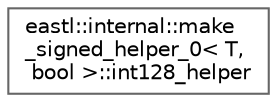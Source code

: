 digraph "类继承关系图"
{
 // LATEX_PDF_SIZE
  bgcolor="transparent";
  edge [fontname=Helvetica,fontsize=10,labelfontname=Helvetica,labelfontsize=10];
  node [fontname=Helvetica,fontsize=10,shape=box,height=0.2,width=0.4];
  rankdir="LR";
  Node0 [id="Node000000",label="eastl::internal::make\l_signed_helper_0\< T,\l bool \>::int128_helper",height=0.2,width=0.4,color="grey40", fillcolor="white", style="filled",URL="$structeastl_1_1internal_1_1make__signed__helper__0_1_1int128__helper.html",tooltip=" "];
}

